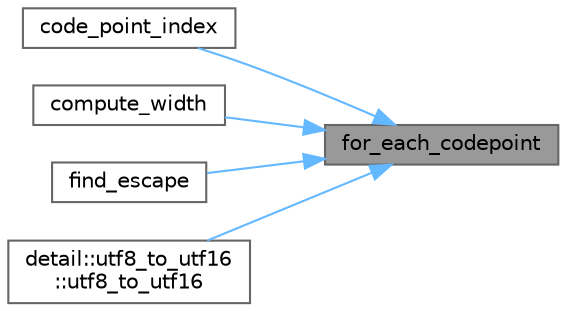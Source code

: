 digraph "for_each_codepoint"
{
 // LATEX_PDF_SIZE
  bgcolor="transparent";
  edge [fontname=Helvetica,fontsize=10,labelfontname=Helvetica,labelfontsize=10];
  node [fontname=Helvetica,fontsize=10,shape=box,height=0.2,width=0.4];
  rankdir="RL";
  Node1 [id="Node000001",label="for_each_codepoint",height=0.2,width=0.4,color="gray40", fillcolor="grey60", style="filled", fontcolor="black",tooltip=" "];
  Node1 -> Node2 [id="edge1_Node000001_Node000002",dir="back",color="steelblue1",style="solid",tooltip=" "];
  Node2 [id="Node000002",label="code_point_index",height=0.2,width=0.4,color="grey40", fillcolor="white", style="filled",URL="$namespacedetail.html#aecb4aa6caa07864c7d60927ced8b685a",tooltip=" "];
  Node1 -> Node3 [id="edge2_Node000001_Node000003",dir="back",color="steelblue1",style="solid",tooltip=" "];
  Node3 [id="Node000003",label="compute_width",height=0.2,width=0.4,color="grey40", fillcolor="white", style="filled",URL="$namespacedetail.html#a7475fe761a7eca15f3f2fd32523fa3ee",tooltip=" "];
  Node1 -> Node4 [id="edge3_Node000001_Node000004",dir="back",color="steelblue1",style="solid",tooltip=" "];
  Node4 [id="Node000004",label="find_escape",height=0.2,width=0.4,color="grey40", fillcolor="white", style="filled",URL="$namespacedetail.html#aa5fbf29311a174ca62a5005e505dd2db",tooltip=" "];
  Node1 -> Node5 [id="edge4_Node000001_Node000005",dir="back",color="steelblue1",style="solid",tooltip=" "];
  Node5 [id="Node000005",label="detail::utf8_to_utf16\l::utf8_to_utf16",height=0.2,width=0.4,color="grey40", fillcolor="white", style="filled",URL="$classdetail_1_1utf8__to__utf16.html#a2d988eb59da7e96f717d4acc01a3b49f",tooltip=" "];
}
